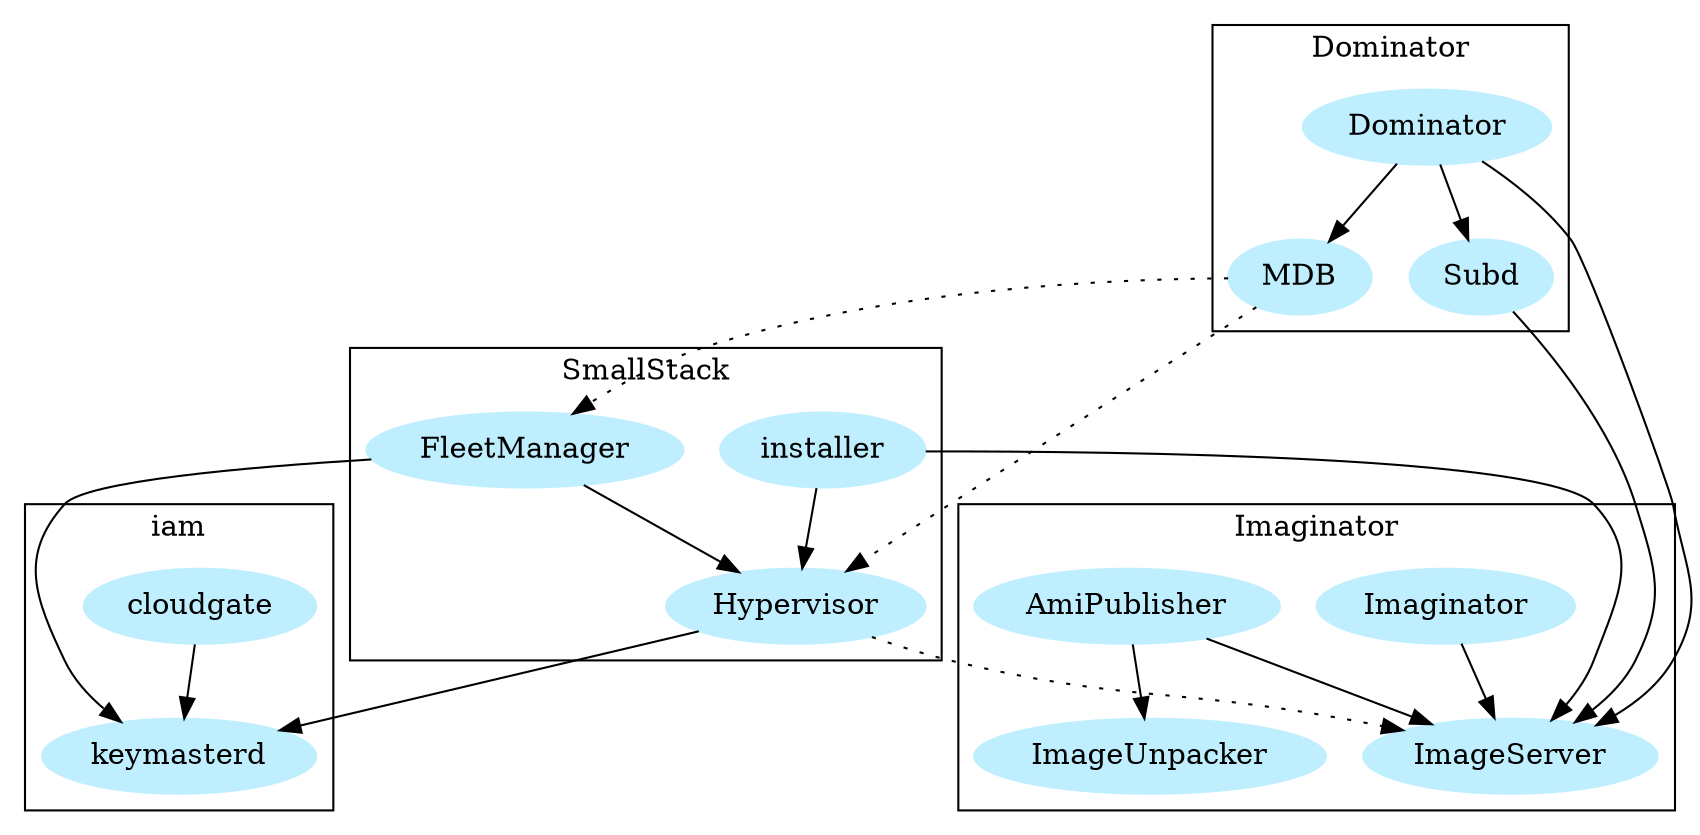 digraph G {
   node [style=filled,color=lightblue1];
   fillcolor= "blue"
   subgraph cluster3 {
      keymasterd [URL="https://github.com/Cloud-Foundations/keymaster/blob/master/README.md"]
      cloudgate [URL="https://github.com/Cloud-Foundations/cloud-gate/blob/master/README.md"]
      cloudgate -> keymasterd
      label = iam
   }
   subgraph cluster0 {
   ImageServer [URL="https://github.com/Cloud-Foundations/Dominator/blob/master/cmd/imageserver/README.md"]
   Imaginator [URL="https://github.com/Cloud-Foundations/Dominator/blob/master/cmd/imaginator/README.md"]
   Imaginator -> ImageServer
   AmiPublisher -> ImageServer
   AmiPublisher -> ImageUnpacker
      label =  Imaginator
   }
   subgraph cluster1 {
   Dominator [URL="https://github.com/Cloud-Foundations/Dominator/blob/master/user-guide/README.md"]
   MDB [URL="https://github.com/Cloud-Foundations/Dominator/blob/master/cmd/mdbd/README.md"]
   Subd [URL="https://github.com/Cloud-Foundations/Dominator/blob/master/cmd/subd/README.md"]
   Dominator -> MDB
   Dominator -> Subd
   Dominator -> ImageServer
   Subd -> ImageServer
    label =  Dominator
   }
   subgraph cluster2 {
     Hypervisor [URL="https://github.com/Cloud-Foundations/Dominator/blob/master/cmd/hypervisor/README.md"]
     FleetManager [URL="https://github.com/Cloud-Foundations/Dominator/blob/master/cmd/fleet-manager/README.md"]
     FleetManager -> Hypervisor
     Hypervisor -> ImageServer [style=dotted];
     installer-> Hypervisor
     installer -> ImageServer
     FleetManager -> keymasterd
     Hypervisor -> keymasterd
     label = SmallStack
   }
   MDB -> FleetManager [style=dotted];   
   MDB -> Hypervisor [style=dotted];
}
